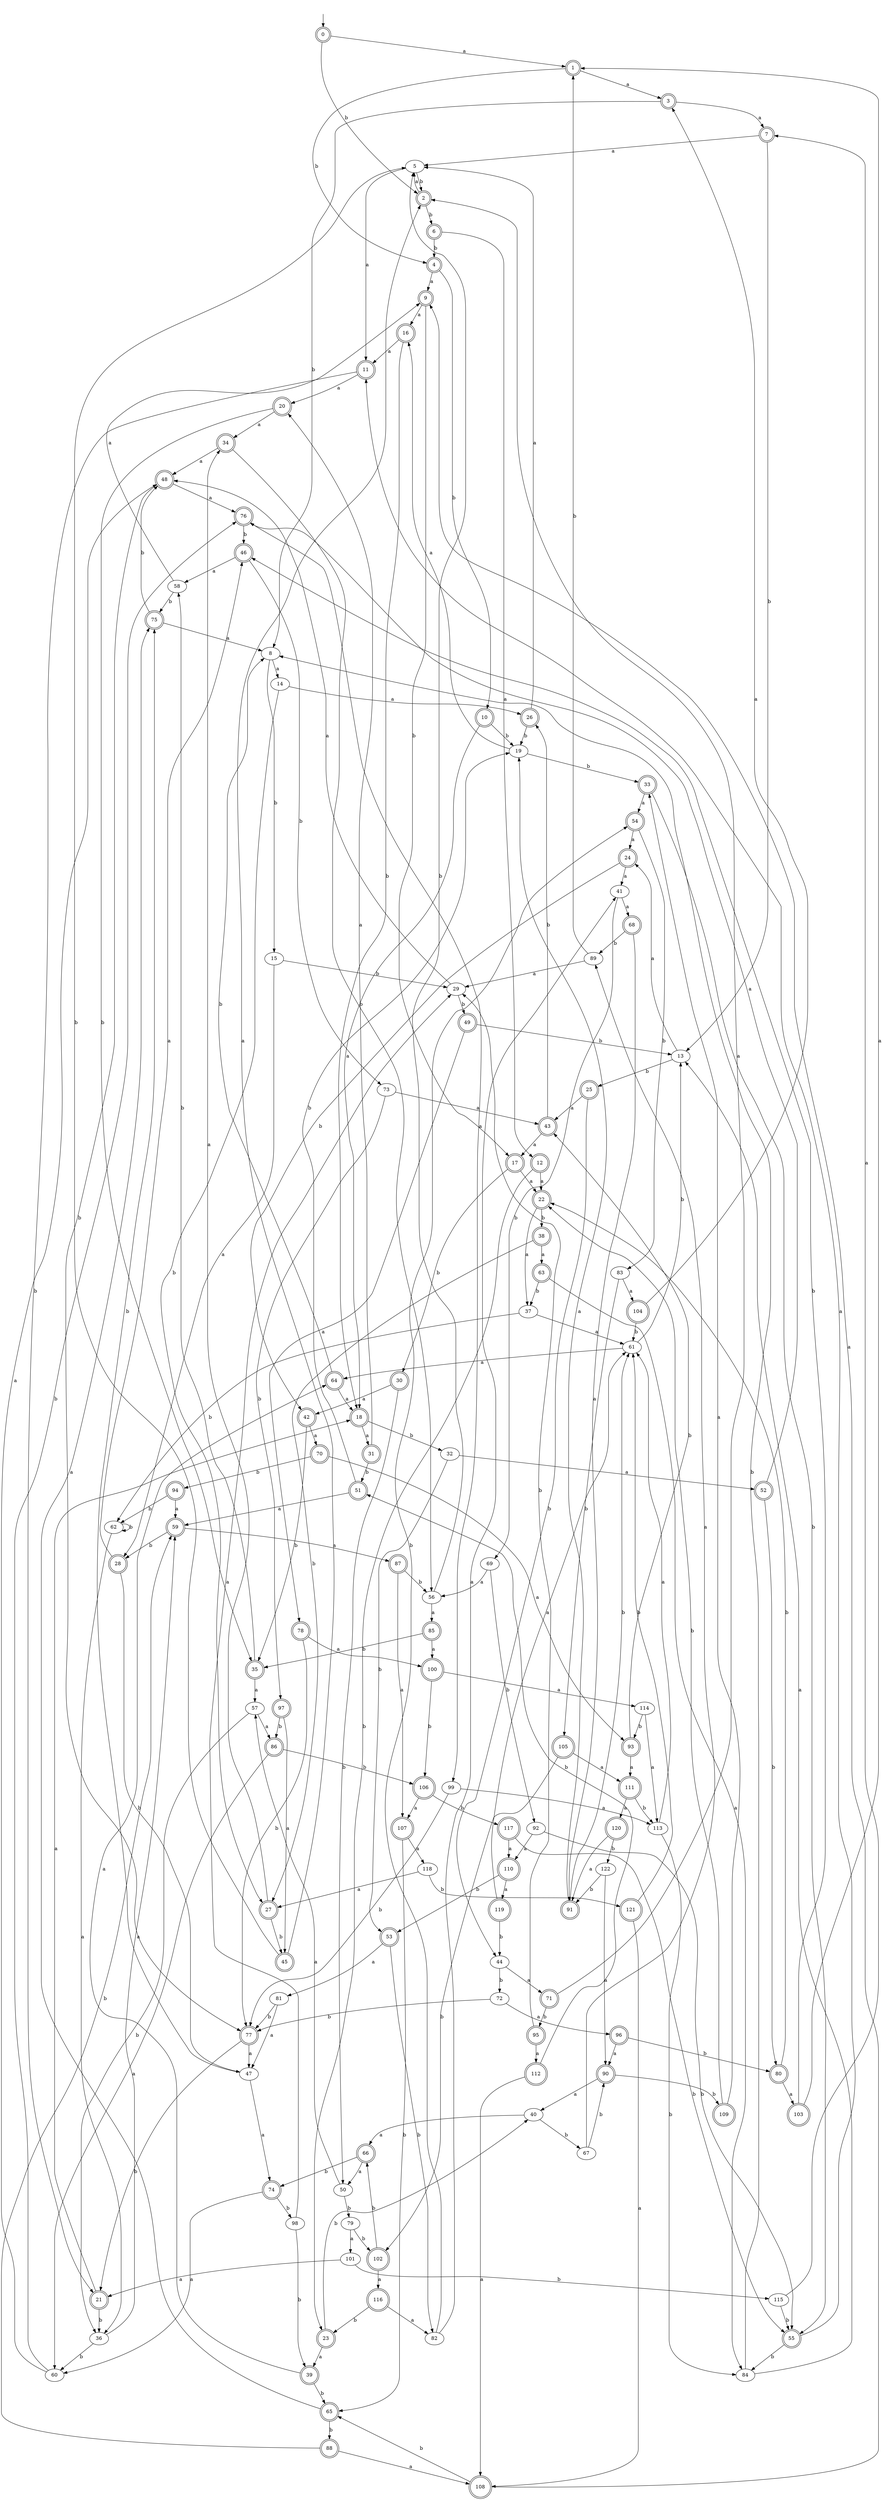 digraph RandomDFA {
  __start0 [label="", shape=none];
  __start0 -> 0 [label=""];
  0 [shape=circle] [shape=doublecircle]
  0 -> 1 [label="a"]
  0 -> 2 [label="b"]
  1 [shape=doublecircle]
  1 -> 3 [label="a"]
  1 -> 4 [label="b"]
  2 [shape=doublecircle]
  2 -> 5 [label="a"]
  2 -> 6 [label="b"]
  3 [shape=doublecircle]
  3 -> 7 [label="a"]
  3 -> 8 [label="b"]
  4 [shape=doublecircle]
  4 -> 9 [label="a"]
  4 -> 10 [label="b"]
  5
  5 -> 11 [label="a"]
  5 -> 2 [label="b"]
  6 [shape=doublecircle]
  6 -> 12 [label="a"]
  6 -> 4 [label="b"]
  7 [shape=doublecircle]
  7 -> 5 [label="a"]
  7 -> 13 [label="b"]
  8
  8 -> 14 [label="a"]
  8 -> 15 [label="b"]
  9 [shape=doublecircle]
  9 -> 16 [label="a"]
  9 -> 17 [label="b"]
  10 [shape=doublecircle]
  10 -> 18 [label="a"]
  10 -> 19 [label="b"]
  11 [shape=doublecircle]
  11 -> 20 [label="a"]
  11 -> 21 [label="b"]
  12 [shape=doublecircle]
  12 -> 22 [label="a"]
  12 -> 23 [label="b"]
  13
  13 -> 24 [label="a"]
  13 -> 25 [label="b"]
  14
  14 -> 26 [label="a"]
  14 -> 27 [label="b"]
  15
  15 -> 28 [label="a"]
  15 -> 29 [label="b"]
  16 [shape=doublecircle]
  16 -> 11 [label="a"]
  16 -> 18 [label="b"]
  17 [shape=doublecircle]
  17 -> 22 [label="a"]
  17 -> 30 [label="b"]
  18 [shape=doublecircle]
  18 -> 31 [label="a"]
  18 -> 32 [label="b"]
  19
  19 -> 16 [label="a"]
  19 -> 33 [label="b"]
  20 [shape=doublecircle]
  20 -> 34 [label="a"]
  20 -> 35 [label="b"]
  21 [shape=doublecircle]
  21 -> 18 [label="a"]
  21 -> 36 [label="b"]
  22 [shape=doublecircle]
  22 -> 37 [label="a"]
  22 -> 38 [label="b"]
  23 [shape=doublecircle]
  23 -> 39 [label="a"]
  23 -> 40 [label="b"]
  24 [shape=doublecircle]
  24 -> 41 [label="a"]
  24 -> 42 [label="b"]
  25 [shape=doublecircle]
  25 -> 43 [label="a"]
  25 -> 44 [label="b"]
  26 [shape=doublecircle]
  26 -> 5 [label="a"]
  26 -> 19 [label="b"]
  27 [shape=doublecircle]
  27 -> 34 [label="a"]
  27 -> 45 [label="b"]
  28 [shape=doublecircle]
  28 -> 46 [label="a"]
  28 -> 47 [label="b"]
  29
  29 -> 48 [label="a"]
  29 -> 49 [label="b"]
  30 [shape=doublecircle]
  30 -> 42 [label="a"]
  30 -> 50 [label="b"]
  31 [shape=doublecircle]
  31 -> 20 [label="a"]
  31 -> 51 [label="b"]
  32
  32 -> 52 [label="a"]
  32 -> 53 [label="b"]
  33 [shape=doublecircle]
  33 -> 54 [label="a"]
  33 -> 55 [label="b"]
  34 [shape=doublecircle]
  34 -> 48 [label="a"]
  34 -> 56 [label="b"]
  35 [shape=doublecircle]
  35 -> 57 [label="a"]
  35 -> 58 [label="b"]
  36
  36 -> 59 [label="a"]
  36 -> 60 [label="b"]
  37
  37 -> 61 [label="a"]
  37 -> 62 [label="b"]
  38 [shape=doublecircle]
  38 -> 63 [label="a"]
  38 -> 27 [label="b"]
  39 [shape=doublecircle]
  39 -> 64 [label="a"]
  39 -> 65 [label="b"]
  40
  40 -> 66 [label="a"]
  40 -> 67 [label="b"]
  41
  41 -> 68 [label="a"]
  41 -> 69 [label="b"]
  42 [shape=doublecircle]
  42 -> 70 [label="a"]
  42 -> 35 [label="b"]
  43 [shape=doublecircle]
  43 -> 17 [label="a"]
  43 -> 26 [label="b"]
  44
  44 -> 71 [label="a"]
  44 -> 72 [label="b"]
  45 [shape=doublecircle]
  45 -> 2 [label="a"]
  45 -> 5 [label="b"]
  46 [shape=doublecircle]
  46 -> 58 [label="a"]
  46 -> 73 [label="b"]
  47
  47 -> 74 [label="a"]
  47 -> 75 [label="b"]
  48 [shape=doublecircle]
  48 -> 76 [label="a"]
  48 -> 77 [label="b"]
  49 [shape=doublecircle]
  49 -> 78 [label="a"]
  49 -> 13 [label="b"]
  50
  50 -> 57 [label="a"]
  50 -> 79 [label="b"]
  51 [shape=doublecircle]
  51 -> 59 [label="a"]
  51 -> 19 [label="b"]
  52 [shape=doublecircle]
  52 -> 76 [label="a"]
  52 -> 80 [label="b"]
  53 [shape=doublecircle]
  53 -> 81 [label="a"]
  53 -> 82 [label="b"]
  54 [shape=doublecircle]
  54 -> 24 [label="a"]
  54 -> 83 [label="b"]
  55 [shape=doublecircle]
  55 -> 11 [label="a"]
  55 -> 84 [label="b"]
  56
  56 -> 85 [label="a"]
  56 -> 5 [label="b"]
  57
  57 -> 86 [label="a"]
  57 -> 36 [label="b"]
  58
  58 -> 9 [label="a"]
  58 -> 75 [label="b"]
  59 [shape=doublecircle]
  59 -> 87 [label="a"]
  59 -> 28 [label="b"]
  60
  60 -> 48 [label="a"]
  60 -> 76 [label="b"]
  61
  61 -> 64 [label="a"]
  61 -> 13 [label="b"]
  62
  62 -> 36 [label="a"]
  62 -> 62 [label="b"]
  63 [shape=doublecircle]
  63 -> 84 [label="a"]
  63 -> 37 [label="b"]
  64 [shape=doublecircle]
  64 -> 18 [label="a"]
  64 -> 8 [label="b"]
  65 [shape=doublecircle]
  65 -> 75 [label="a"]
  65 -> 88 [label="b"]
  66 [shape=doublecircle]
  66 -> 50 [label="a"]
  66 -> 74 [label="b"]
  67
  67 -> 89 [label="a"]
  67 -> 90 [label="b"]
  68 [shape=doublecircle]
  68 -> 91 [label="a"]
  68 -> 89 [label="b"]
  69
  69 -> 56 [label="a"]
  69 -> 92 [label="b"]
  70 [shape=doublecircle]
  70 -> 93 [label="a"]
  70 -> 94 [label="b"]
  71 [shape=doublecircle]
  71 -> 2 [label="a"]
  71 -> 95 [label="b"]
  72
  72 -> 96 [label="a"]
  72 -> 77 [label="b"]
  73
  73 -> 43 [label="a"]
  73 -> 97 [label="b"]
  74 [shape=doublecircle]
  74 -> 60 [label="a"]
  74 -> 98 [label="b"]
  75 [shape=doublecircle]
  75 -> 8 [label="a"]
  75 -> 48 [label="b"]
  76 [shape=doublecircle]
  76 -> 99 [label="a"]
  76 -> 46 [label="b"]
  77 [shape=doublecircle]
  77 -> 47 [label="a"]
  77 -> 21 [label="b"]
  78 [shape=doublecircle]
  78 -> 100 [label="a"]
  78 -> 77 [label="b"]
  79
  79 -> 101 [label="a"]
  79 -> 102 [label="b"]
  80 [shape=doublecircle]
  80 -> 103 [label="a"]
  80 -> 22 [label="b"]
  81
  81 -> 47 [label="a"]
  81 -> 77 [label="b"]
  82
  82 -> 41 [label="a"]
  82 -> 54 [label="b"]
  83
  83 -> 104 [label="a"]
  83 -> 105 [label="b"]
  84
  84 -> 13 [label="a"]
  84 -> 8 [label="b"]
  85 [shape=doublecircle]
  85 -> 100 [label="a"]
  85 -> 35 [label="b"]
  86 [shape=doublecircle]
  86 -> 60 [label="a"]
  86 -> 106 [label="b"]
  87 [shape=doublecircle]
  87 -> 107 [label="a"]
  87 -> 56 [label="b"]
  88 [shape=doublecircle]
  88 -> 108 [label="a"]
  88 -> 59 [label="b"]
  89
  89 -> 29 [label="a"]
  89 -> 1 [label="b"]
  90 [shape=doublecircle]
  90 -> 40 [label="a"]
  90 -> 109 [label="b"]
  91 [shape=doublecircle]
  91 -> 19 [label="a"]
  91 -> 61 [label="b"]
  92
  92 -> 110 [label="a"]
  92 -> 55 [label="b"]
  93 [shape=doublecircle]
  93 -> 111 [label="a"]
  93 -> 43 [label="b"]
  94 [shape=doublecircle]
  94 -> 59 [label="a"]
  94 -> 62 [label="b"]
  95 [shape=doublecircle]
  95 -> 112 [label="a"]
  95 -> 29 [label="b"]
  96 [shape=doublecircle]
  96 -> 90 [label="a"]
  96 -> 80 [label="b"]
  97 [shape=doublecircle]
  97 -> 45 [label="a"]
  97 -> 86 [label="b"]
  98
  98 -> 29 [label="a"]
  98 -> 39 [label="b"]
  99
  99 -> 113 [label="a"]
  99 -> 77 [label="b"]
  100 [shape=doublecircle]
  100 -> 114 [label="a"]
  100 -> 106 [label="b"]
  101
  101 -> 21 [label="a"]
  101 -> 115 [label="b"]
  102 [shape=doublecircle]
  102 -> 116 [label="a"]
  102 -> 66 [label="b"]
  103 [shape=doublecircle]
  103 -> 1 [label="a"]
  103 -> 46 [label="b"]
  104 [shape=doublecircle]
  104 -> 3 [label="a"]
  104 -> 61 [label="b"]
  105 [shape=doublecircle]
  105 -> 111 [label="a"]
  105 -> 102 [label="b"]
  106 [shape=doublecircle]
  106 -> 107 [label="a"]
  106 -> 117 [label="b"]
  107 [shape=doublecircle]
  107 -> 118 [label="a"]
  107 -> 65 [label="b"]
  108 [shape=doublecircle]
  108 -> 9 [label="a"]
  108 -> 65 [label="b"]
  109 [shape=doublecircle]
  109 -> 33 [label="a"]
  109 -> 22 [label="b"]
  110 [shape=doublecircle]
  110 -> 119 [label="a"]
  110 -> 53 [label="b"]
  111 [shape=doublecircle]
  111 -> 120 [label="a"]
  111 -> 113 [label="b"]
  112 [shape=doublecircle]
  112 -> 108 [label="a"]
  112 -> 51 [label="b"]
  113
  113 -> 61 [label="a"]
  113 -> 84 [label="b"]
  114
  114 -> 113 [label="a"]
  114 -> 93 [label="b"]
  115
  115 -> 7 [label="a"]
  115 -> 55 [label="b"]
  116 [shape=doublecircle]
  116 -> 82 [label="a"]
  116 -> 23 [label="b"]
  117 [shape=doublecircle]
  117 -> 110 [label="a"]
  117 -> 55 [label="b"]
  118
  118 -> 27 [label="a"]
  118 -> 121 [label="b"]
  119 [shape=doublecircle]
  119 -> 61 [label="a"]
  119 -> 44 [label="b"]
  120 [shape=doublecircle]
  120 -> 91 [label="a"]
  120 -> 122 [label="b"]
  121 [shape=doublecircle]
  121 -> 108 [label="a"]
  121 -> 61 [label="b"]
  122
  122 -> 90 [label="a"]
  122 -> 91 [label="b"]
}
